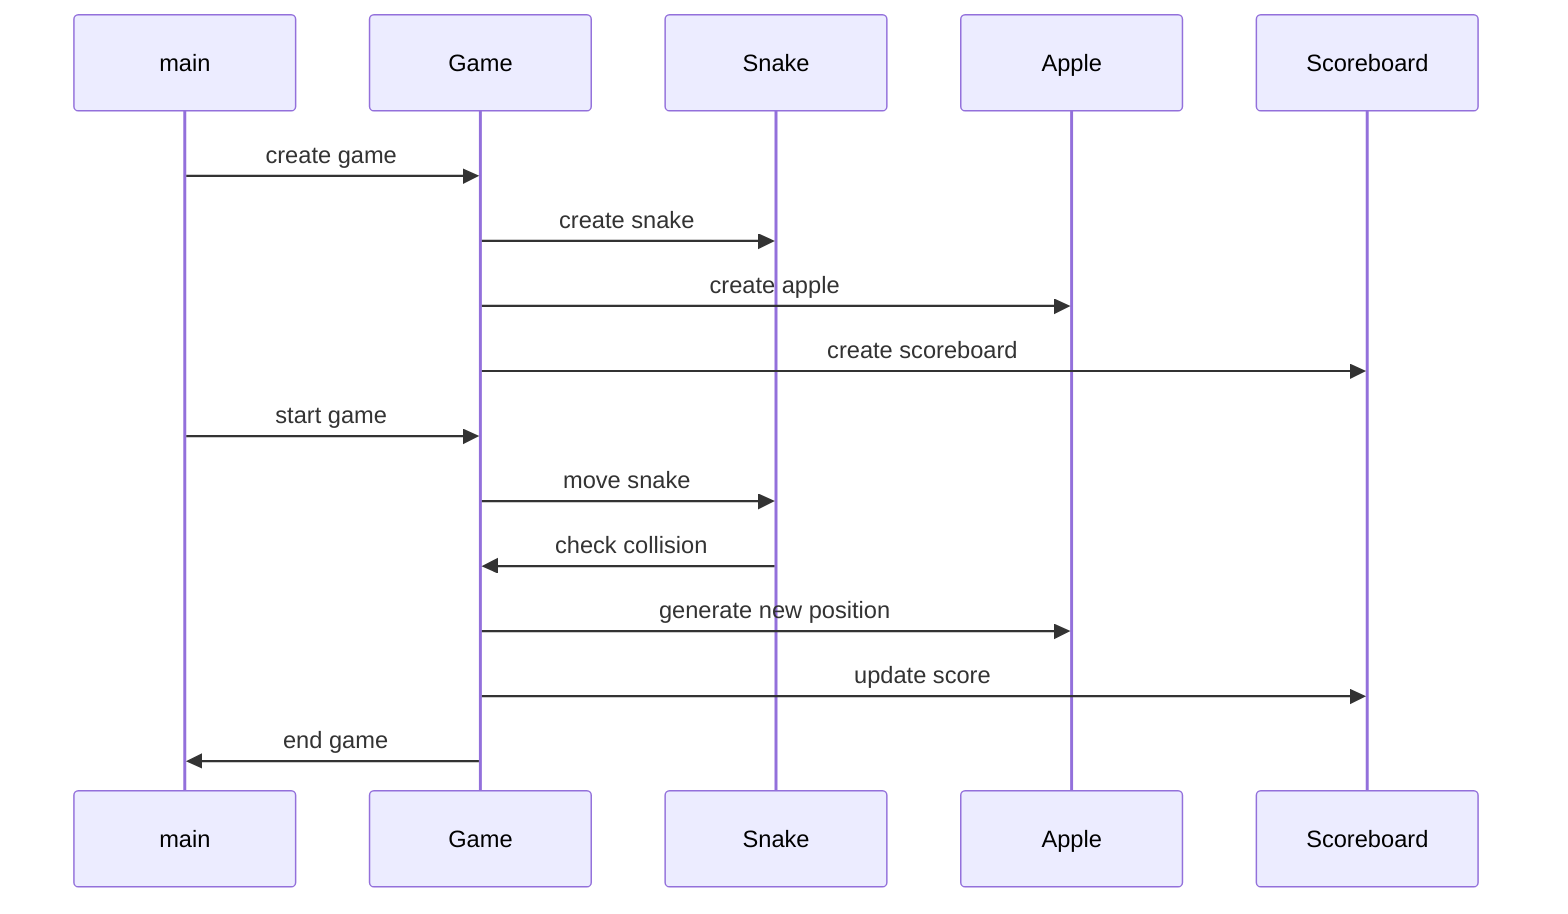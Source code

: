 sequenceDiagram
    participant M as main
    participant G as Game
    participant S as Snake
    participant A as Apple
    participant SB as Scoreboard
    M->>G: create game
    G->>S: create snake
    G->>A: create apple
    G->>SB: create scoreboard
    M->>G: start game
    G->>S: move snake
    S->>G: check collision
    G->>A: generate new position
    G->>SB: update score
    G->>M: end game